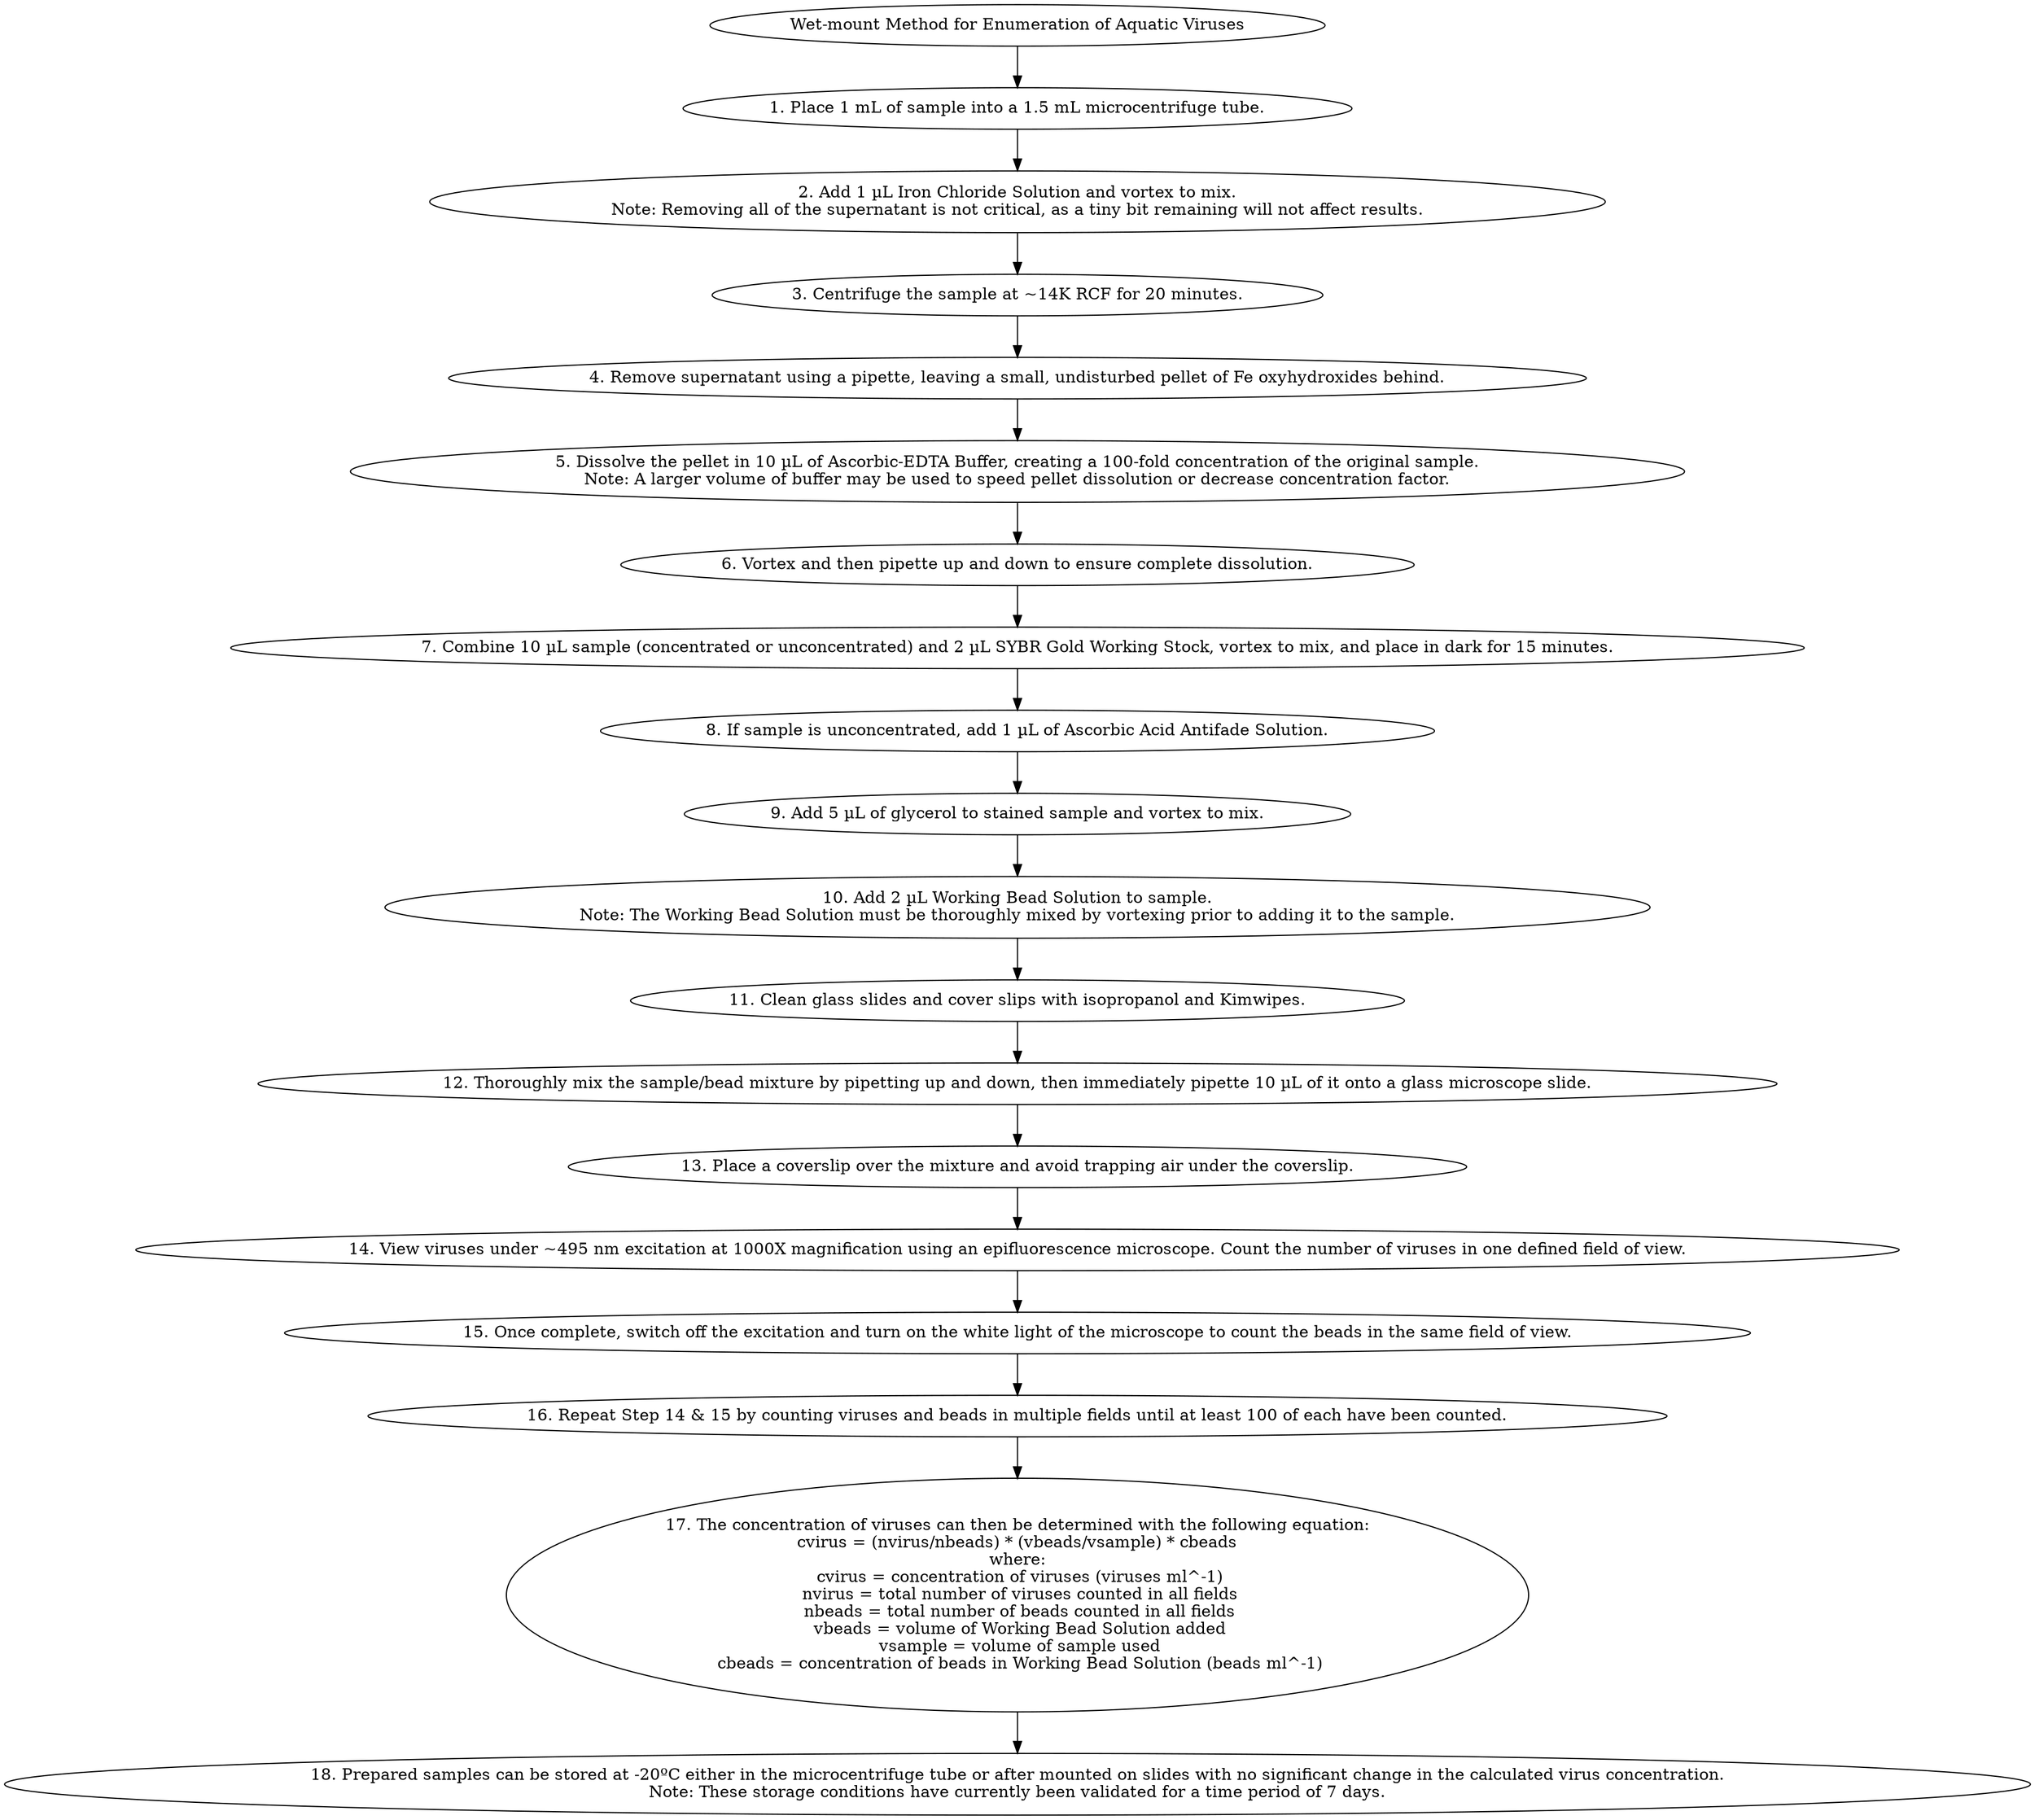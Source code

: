 digraph WetMountMethod {
    // Define the title
    Title [label="Wet-mount Method for Enumeration of Aquatic Viruses"];
    
    // Define steps for Optional Viral Concentration Method
    Step1 [label="1. Place 1 mL of sample into a 1.5 mL microcentrifuge tube."];
    Step2 [label="2. Add 1 µL Iron Chloride Solution and vortex to mix.\nNote: Removing all of the supernatant is not critical, as a tiny bit remaining will not affect results."];
    Step3 [label="3. Centrifuge the sample at ~14K RCF for 20 minutes."];
    Step4 [label="4. Remove supernatant using a pipette, leaving a small, undisturbed pellet of Fe oxyhydroxides behind."];
    Step5 [label="5. Dissolve the pellet in 10 µL of Ascorbic-EDTA Buffer, creating a 100-fold concentration of the original sample.\nNote: A larger volume of buffer may be used to speed pellet dissolution or decrease concentration factor."];
    Step6 [label="6. Vortex and then pipette up and down to ensure complete dissolution."];

    // Define steps for Virus Counting Procedure
    Step7 [label="7. Combine 10 µL sample (concentrated or unconcentrated) and 2 µL SYBR Gold Working Stock, vortex to mix, and place in dark for 15 minutes."];
    Step8 [label="8. If sample is unconcentrated, add 1 µL of Ascorbic Acid Antifade Solution."];
    Step9 [label="9. Add 5 µL of glycerol to stained sample and vortex to mix."];
    Step10 [label="10. Add 2 µL Working Bead Solution to sample.\nNote: The Working Bead Solution must be thoroughly mixed by vortexing prior to adding it to the sample."];
    Step11 [label="11. Clean glass slides and cover slips with isopropanol and Kimwipes."];
    Step12 [label="12. Thoroughly mix the sample/bead mixture by pipetting up and down, then immediately pipette 10 µL of it onto a glass microscope slide."];
    Step13 [label="13. Place a coverslip over the mixture and avoid trapping air under the coverslip."];
    Step14 [label="14. View viruses under ~495 nm excitation at 1000X magnification using an epifluorescence microscope. Count the number of viruses in one defined field of view."];
    Step15 [label="15. Once complete, switch off the excitation and turn on the white light of the microscope to count the beads in the same field of view."];
    Step16 [label="16. Repeat Step 14 & 15 by counting viruses and beads in multiple fields until at least 100 of each have been counted."];
    Step17 [label="17. The concentration of viruses can then be determined with the following equation:\n cvirus = (nvirus/nbeads) * (vbeads/vsample) * cbeads \nwhere:\n cvirus = concentration of viruses (viruses ml^-1)\n nvirus = total number of viruses counted in all fields\n nbeads = total number of beads counted in all fields\n vbeads = volume of Working Bead Solution added\n vsample = volume of sample used\n cbeads = concentration of beads in Working Bead Solution (beads ml^-1)"];
    Step18 [label="18. Prepared samples can be stored at -20ºC either in the microcentrifuge tube or after mounted on slides with no significant change in the calculated virus concentration.\nNote: These storage conditions have currently been validated for a time period of 7 days."];

    // Define edges to represent the flow of the protocol
    Title -> Step1;
    Step1 -> Step2;
    Step2 -> Step3;
    Step3 -> Step4;
    Step4 -> Step5;
    Step5 -> Step6;
    Step6 -> Step7;
    Step7 -> Step8;
    Step8 -> Step9;
    Step9 -> Step10;
    Step10 -> Step11;
    Step11 -> Step12;
    Step12 -> Step13;
    Step13 -> Step14;
    Step14 -> Step15;
    Step15 -> Step16;
    Step16 -> Step17;
    Step17 -> Step18;
}
